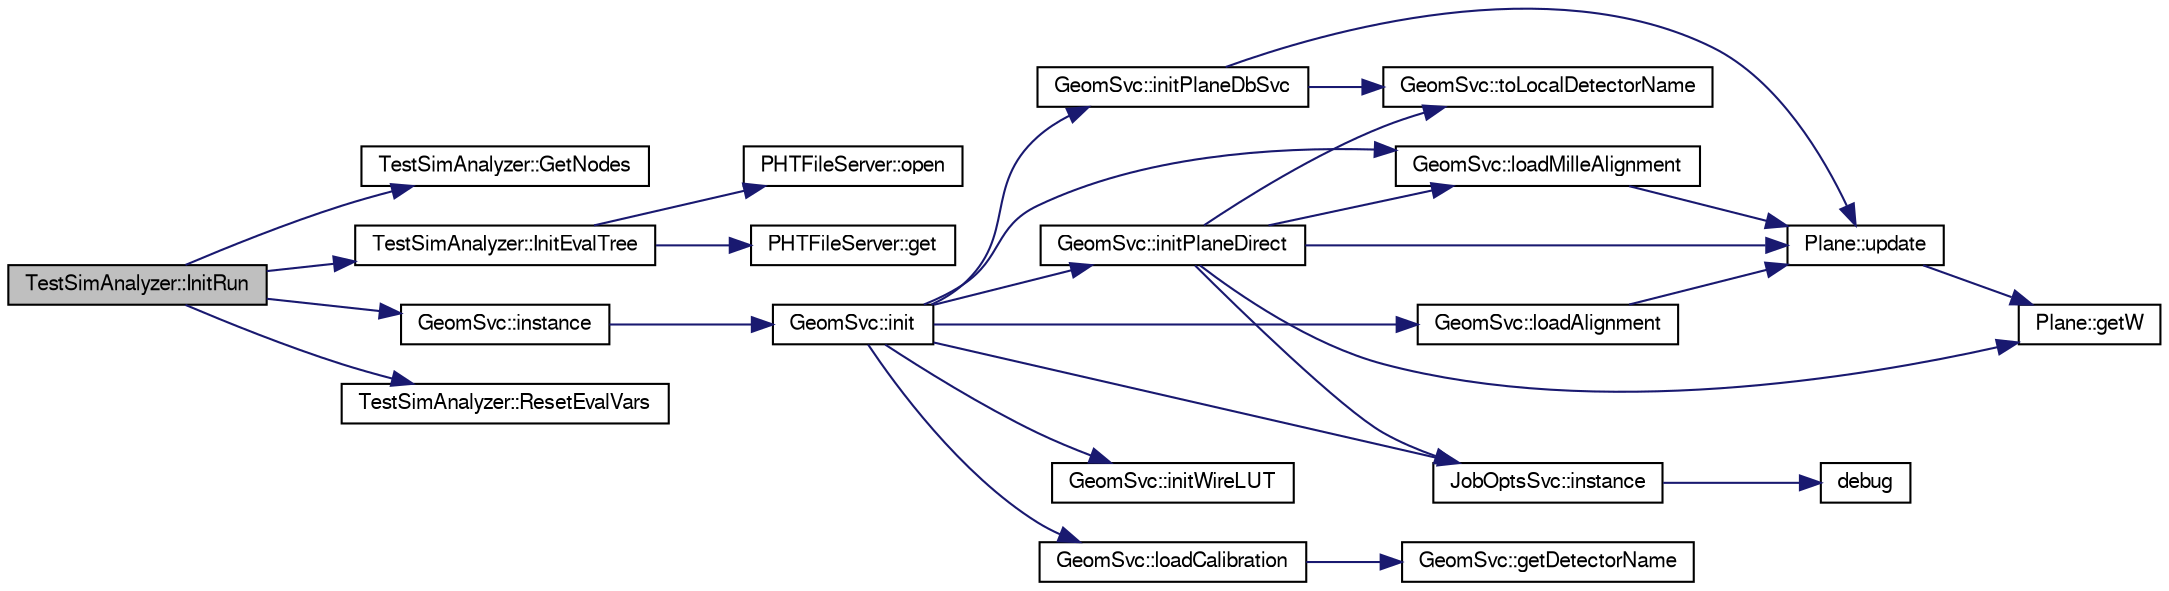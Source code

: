 digraph "TestSimAnalyzer::InitRun"
{
  bgcolor="transparent";
  edge [fontname="FreeSans",fontsize="10",labelfontname="FreeSans",labelfontsize="10"];
  node [fontname="FreeSans",fontsize="10",shape=record];
  rankdir="LR";
  Node1 [label="TestSimAnalyzer::InitRun",height=0.2,width=0.4,color="black", fillcolor="grey75", style="filled" fontcolor="black"];
  Node1 -> Node2 [color="midnightblue",fontsize="10",style="solid",fontname="FreeSans"];
  Node2 [label="TestSimAnalyzer::GetNodes",height=0.2,width=0.4,color="black",URL="$d6/d20/classTestSimAnalyzer.html#a7bea0f8dd7dcfcf3dcdd0e6f2968dfbd"];
  Node1 -> Node3 [color="midnightblue",fontsize="10",style="solid",fontname="FreeSans"];
  Node3 [label="TestSimAnalyzer::InitEvalTree",height=0.2,width=0.4,color="black",URL="$d6/d20/classTestSimAnalyzer.html#af14b04faae21d416cba6bcfd72ad68fc"];
  Node3 -> Node4 [color="midnightblue",fontsize="10",style="solid",fontname="FreeSans"];
  Node4 [label="PHTFileServer::get",height=0.2,width=0.4,color="black",URL="$d3/d2b/classPHTFileServer.html#a5a3ed7a2a70cc2e38dbe1cb33afe9c2f",tooltip="return reference to class singleton "];
  Node3 -> Node5 [color="midnightblue",fontsize="10",style="solid",fontname="FreeSans"];
  Node5 [label="PHTFileServer::open",height=0.2,width=0.4,color="black",URL="$d3/d2b/classPHTFileServer.html#aaae99c6748eb17d5f8d7df375bc6d615",tooltip="open a SafeTFile. If filename is not found in the map, create a new TFile and append to the map; incr..."];
  Node1 -> Node6 [color="midnightblue",fontsize="10",style="solid",fontname="FreeSans"];
  Node6 [label="GeomSvc::instance",height=0.2,width=0.4,color="black",URL="$d0/da0/classGeomSvc.html#a2b7ecf5467120206b9479654c48ad7c4",tooltip="singlton instance "];
  Node6 -> Node7 [color="midnightblue",fontsize="10",style="solid",fontname="FreeSans"];
  Node7 [label="GeomSvc::init",height=0.2,width=0.4,color="black",URL="$d0/da0/classGeomSvc.html#a96ec4efc82cbaed0b5623e4dd69385b6",tooltip="Initialization, either from MySQL or from ascii file. "];
  Node7 -> Node8 [color="midnightblue",fontsize="10",style="solid",fontname="FreeSans"];
  Node8 [label="GeomSvc::initPlaneDbSvc",height=0.2,width=0.4,color="black",URL="$d0/da0/classGeomSvc.html#adbe1473f9b3a8ff942da8d7d8ee28322"];
  Node8 -> Node9 [color="midnightblue",fontsize="10",style="solid",fontname="FreeSans"];
  Node9 [label="GeomSvc::toLocalDetectorName",height=0.2,width=0.4,color="black",URL="$d0/da0/classGeomSvc.html#a315e886f05db8254ed7d320706e268e6",tooltip="Convert the official detectorName to local detectorName. "];
  Node8 -> Node10 [color="midnightblue",fontsize="10",style="solid",fontname="FreeSans"];
  Node10 [label="Plane::update",height=0.2,width=0.4,color="black",URL="$dc/d90/classPlane.html#a7fbb07f76503fe057772e01f542afc32"];
  Node10 -> Node11 [color="midnightblue",fontsize="10",style="solid",fontname="FreeSans"];
  Node11 [label="Plane::getW",height=0.2,width=0.4,color="black",URL="$dc/d90/classPlane.html#a48ab3a309bee8c386464b36a7593df16"];
  Node7 -> Node12 [color="midnightblue",fontsize="10",style="solid",fontname="FreeSans"];
  Node12 [label="GeomSvc::initPlaneDirect",height=0.2,width=0.4,color="black",URL="$d0/da0/classGeomSvc.html#a0d550b9f787318d57cdae9db2d04d6fb"];
  Node12 -> Node11 [color="midnightblue",fontsize="10",style="solid",fontname="FreeSans"];
  Node12 -> Node13 [color="midnightblue",fontsize="10",style="solid",fontname="FreeSans"];
  Node13 [label="JobOptsSvc::instance",height=0.2,width=0.4,color="black",URL="$d8/d62/classJobOptsSvc.html#aeb0d694dc08274aa90b0d6b1ee8384cb",tooltip="singlton instance "];
  Node13 -> Node14 [color="midnightblue",fontsize="10",style="solid",fontname="FreeSans"];
  Node14 [label="debug",height=0.2,width=0.4,color="black",URL="$dd/d23/JobOptsSvc_8cxx.html#a71e70a8ecc08c35494b083076d2ace7b"];
  Node12 -> Node15 [color="midnightblue",fontsize="10",style="solid",fontname="FreeSans"];
  Node15 [label="GeomSvc::loadMilleAlignment",height=0.2,width=0.4,color="black",URL="$d0/da0/classGeomSvc.html#a418543d7b33fc95092b2cd4a7496f1b8"];
  Node15 -> Node10 [color="midnightblue",fontsize="10",style="solid",fontname="FreeSans"];
  Node12 -> Node9 [color="midnightblue",fontsize="10",style="solid",fontname="FreeSans"];
  Node12 -> Node10 [color="midnightblue",fontsize="10",style="solid",fontname="FreeSans"];
  Node7 -> Node16 [color="midnightblue",fontsize="10",style="solid",fontname="FreeSans"];
  Node16 [label="GeomSvc::initWireLUT",height=0.2,width=0.4,color="black",URL="$d0/da0/classGeomSvc.html#a0c78d3ac904cfbb367e96c73f176630d"];
  Node7 -> Node13 [color="midnightblue",fontsize="10",style="solid",fontname="FreeSans"];
  Node7 -> Node17 [color="midnightblue",fontsize="10",style="solid",fontname="FreeSans"];
  Node17 [label="GeomSvc::loadAlignment",height=0.2,width=0.4,color="black",URL="$d0/da0/classGeomSvc.html#ab6c810e39b86ce66a4be6a596b4d54b8"];
  Node17 -> Node10 [color="midnightblue",fontsize="10",style="solid",fontname="FreeSans"];
  Node7 -> Node18 [color="midnightblue",fontsize="10",style="solid",fontname="FreeSans"];
  Node18 [label="GeomSvc::loadCalibration",height=0.2,width=0.4,color="black",URL="$d0/da0/classGeomSvc.html#abc60088ed5985a796f5df18ae4299661"];
  Node18 -> Node19 [color="midnightblue",fontsize="10",style="solid",fontname="FreeSans"];
  Node19 [label="GeomSvc::getDetectorName",height=0.2,width=0.4,color="black",URL="$d0/da0/classGeomSvc.html#a64fde7dce7f3df7cf534796d7da4ecdb"];
  Node7 -> Node15 [color="midnightblue",fontsize="10",style="solid",fontname="FreeSans"];
  Node1 -> Node20 [color="midnightblue",fontsize="10",style="solid",fontname="FreeSans"];
  Node20 [label="TestSimAnalyzer::ResetEvalVars",height=0.2,width=0.4,color="black",URL="$d6/d20/classTestSimAnalyzer.html#a598aff8ccabfcbdf3424861bb5cf0ec5"];
}
